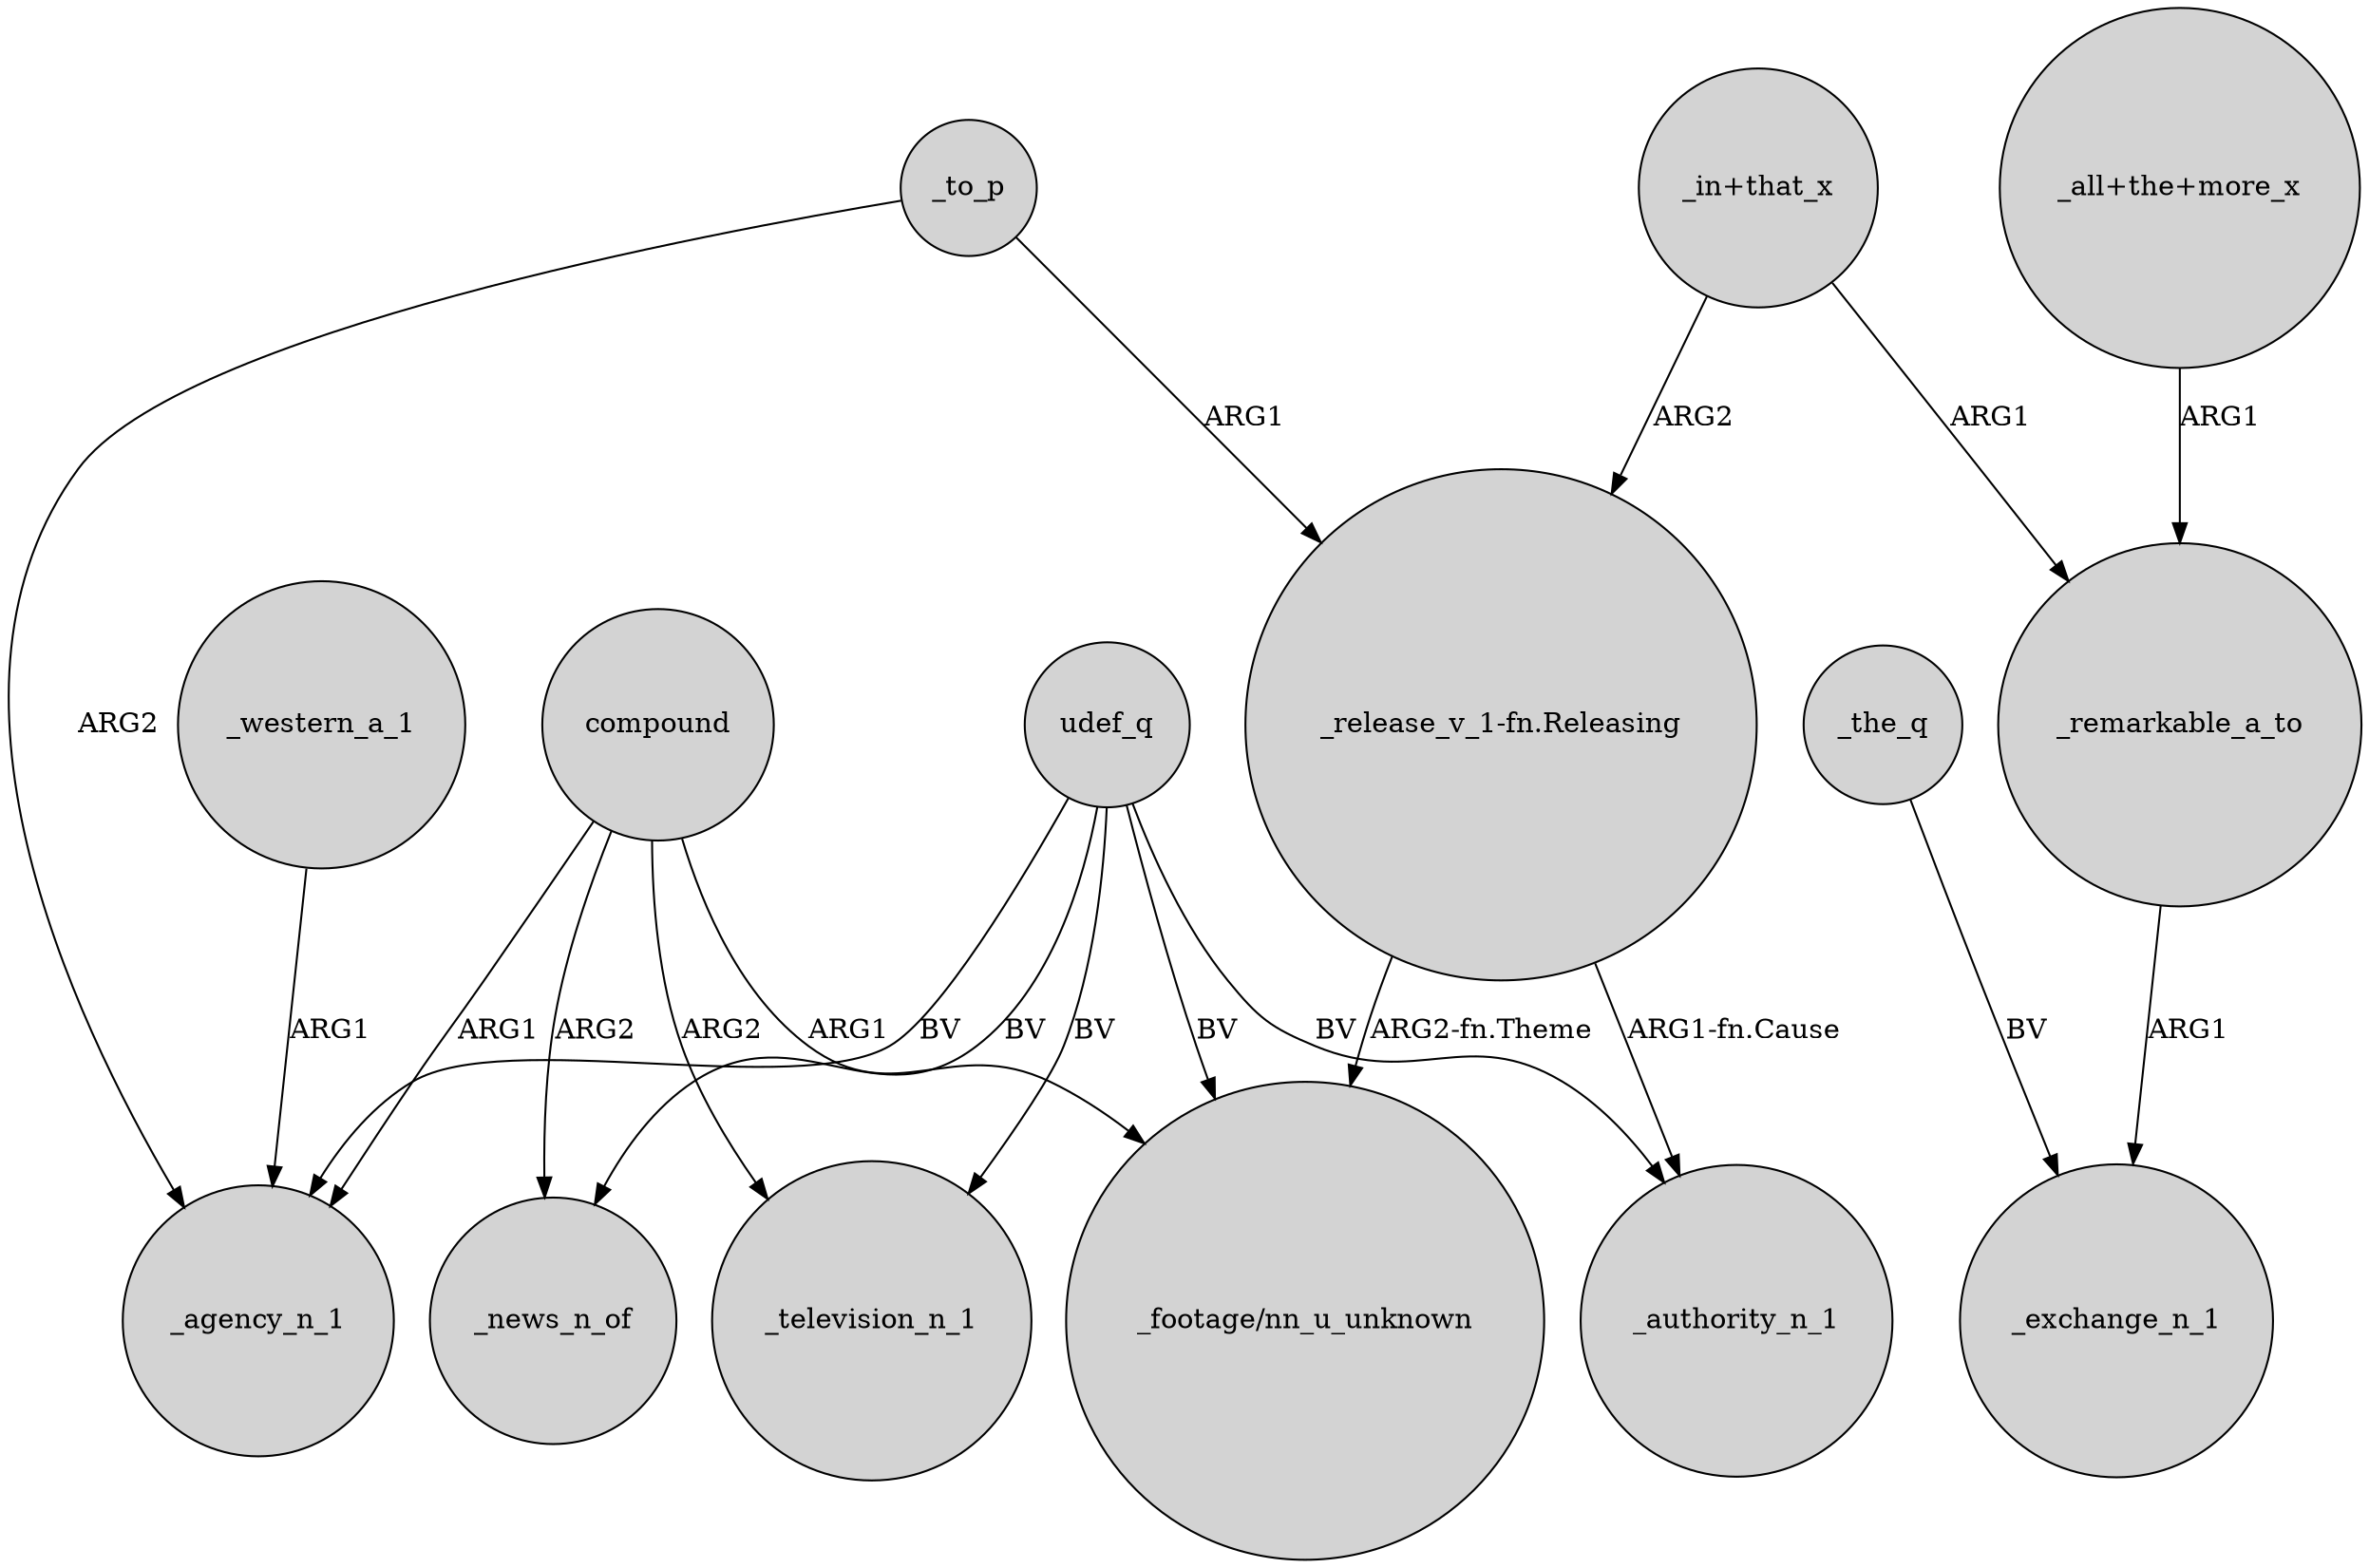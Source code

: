 digraph {
	node [shape=circle style=filled]
	"_in+that_x" -> "_release_v_1-fn.Releasing" [label=ARG2]
	compound -> _agency_n_1 [label=ARG1]
	udef_q -> _television_n_1 [label=BV]
	compound -> "_footage/nn_u_unknown" [label=ARG1]
	udef_q -> "_footage/nn_u_unknown" [label=BV]
	"_release_v_1-fn.Releasing" -> _authority_n_1 [label="ARG1-fn.Cause"]
	udef_q -> _authority_n_1 [label=BV]
	_remarkable_a_to -> _exchange_n_1 [label=ARG1]
	"_release_v_1-fn.Releasing" -> "_footage/nn_u_unknown" [label="ARG2-fn.Theme"]
	_western_a_1 -> _agency_n_1 [label=ARG1]
	compound -> _news_n_of [label=ARG2]
	"_all+the+more_x" -> _remarkable_a_to [label=ARG1]
	udef_q -> _agency_n_1 [label=BV]
	udef_q -> _news_n_of [label=BV]
	"_in+that_x" -> _remarkable_a_to [label=ARG1]
	_to_p -> "_release_v_1-fn.Releasing" [label=ARG1]
	_to_p -> _agency_n_1 [label=ARG2]
	_the_q -> _exchange_n_1 [label=BV]
	compound -> _television_n_1 [label=ARG2]
}
